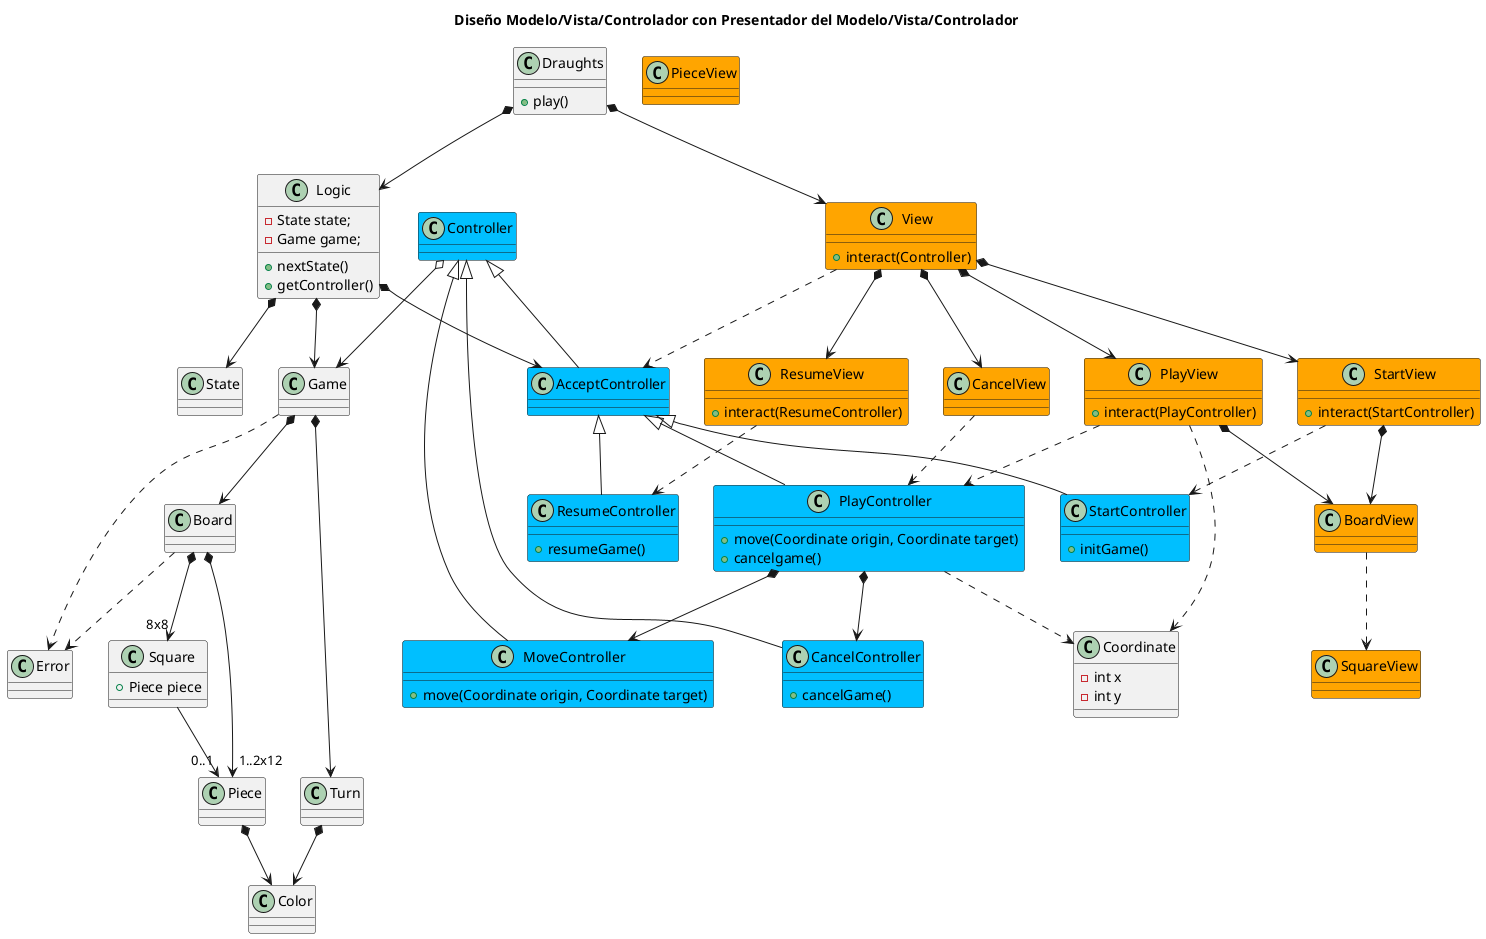 @startuml

title Diseño Modelo/Vista/Controlador con Presentador del Modelo/Vista/Controlador

class Draughts {
+ play()
}
Draughts *-down-> Logic
Draughts *-down-> View

class View #orange {
+ interact(Controller)
}

class StartView #orange {
+ interact(StartController)
}

class PlayView  #orange {
+ interact(PlayController)
}

class CancelView  #orange {
}

class ResumeView  #orange {
+ interact(ResumeController)
}

class BoardView #orange{
}

class SquareView #orange{
}

class PieceView #orange{
}

StartView ..> StartController
PlayView ..> PlayController
CancelView ..> PlayController
ResumeView ..> ResumeController

View *-down-> StartView
View *-down-> PlayView
View *-down-> CancelView
View *-down-> ResumeView
StartView *-down-> BoardView
PlayView *-down-> BoardView
BoardView ..> SquareView

View ..> AcceptController

class Logic{
    - State state;
    - Game game;
    + nextState()
    + getController()
}
Logic *--> State
Logic *--> Game
Logic *-down-> AcceptController

class Controller #DeepSkyBlue{
}

class AcceptController #DeepSkyBlue{
}

Controller <|-down- AcceptController
AcceptController <|-down- StartController
AcceptController <|-down- PlayController
Controller <|-down- MoveController
Controller <|-down- CancelController
AcceptController <|-down- ResumeController
Controller o--> Game

class StartController #DeepSkyBlue{
    +initGame()
}

class MoveController #DeepSkyBlue{
    + move(Coordinate origin, Coordinate target)
}

class CancelController #DeepSkyBlue{
    + cancelGame()
}

class ResumeController #DeepSkyBlue{
    +resumeGame()
}

class PlayController #DeepSkyBlue{
    + move(Coordinate origin, Coordinate target)
    + cancelgame()
}
PlayController ..> Coordinate

PlayView ..> Coordinate

class Coordinate{
    -int x
    -int y
}

PlayController *-down-> CancelController
PlayController *-down-> MoveController


class Game{
}
Game *-down-> Board
Game *-down-> Turn
Game ..> Error

class Board{
}
Board *-down-> "8x8" Square
Board *-down-> "1..2x12" Piece
Board ..> Error

class Square{
    +Piece piece
}
Square  --> "0..1" Piece

class Piece{
}

Piece *--> Color 

class Color{
}

class Turn{
}
Turn *--> Color

class State{
}

class Error{
}

@enduml
